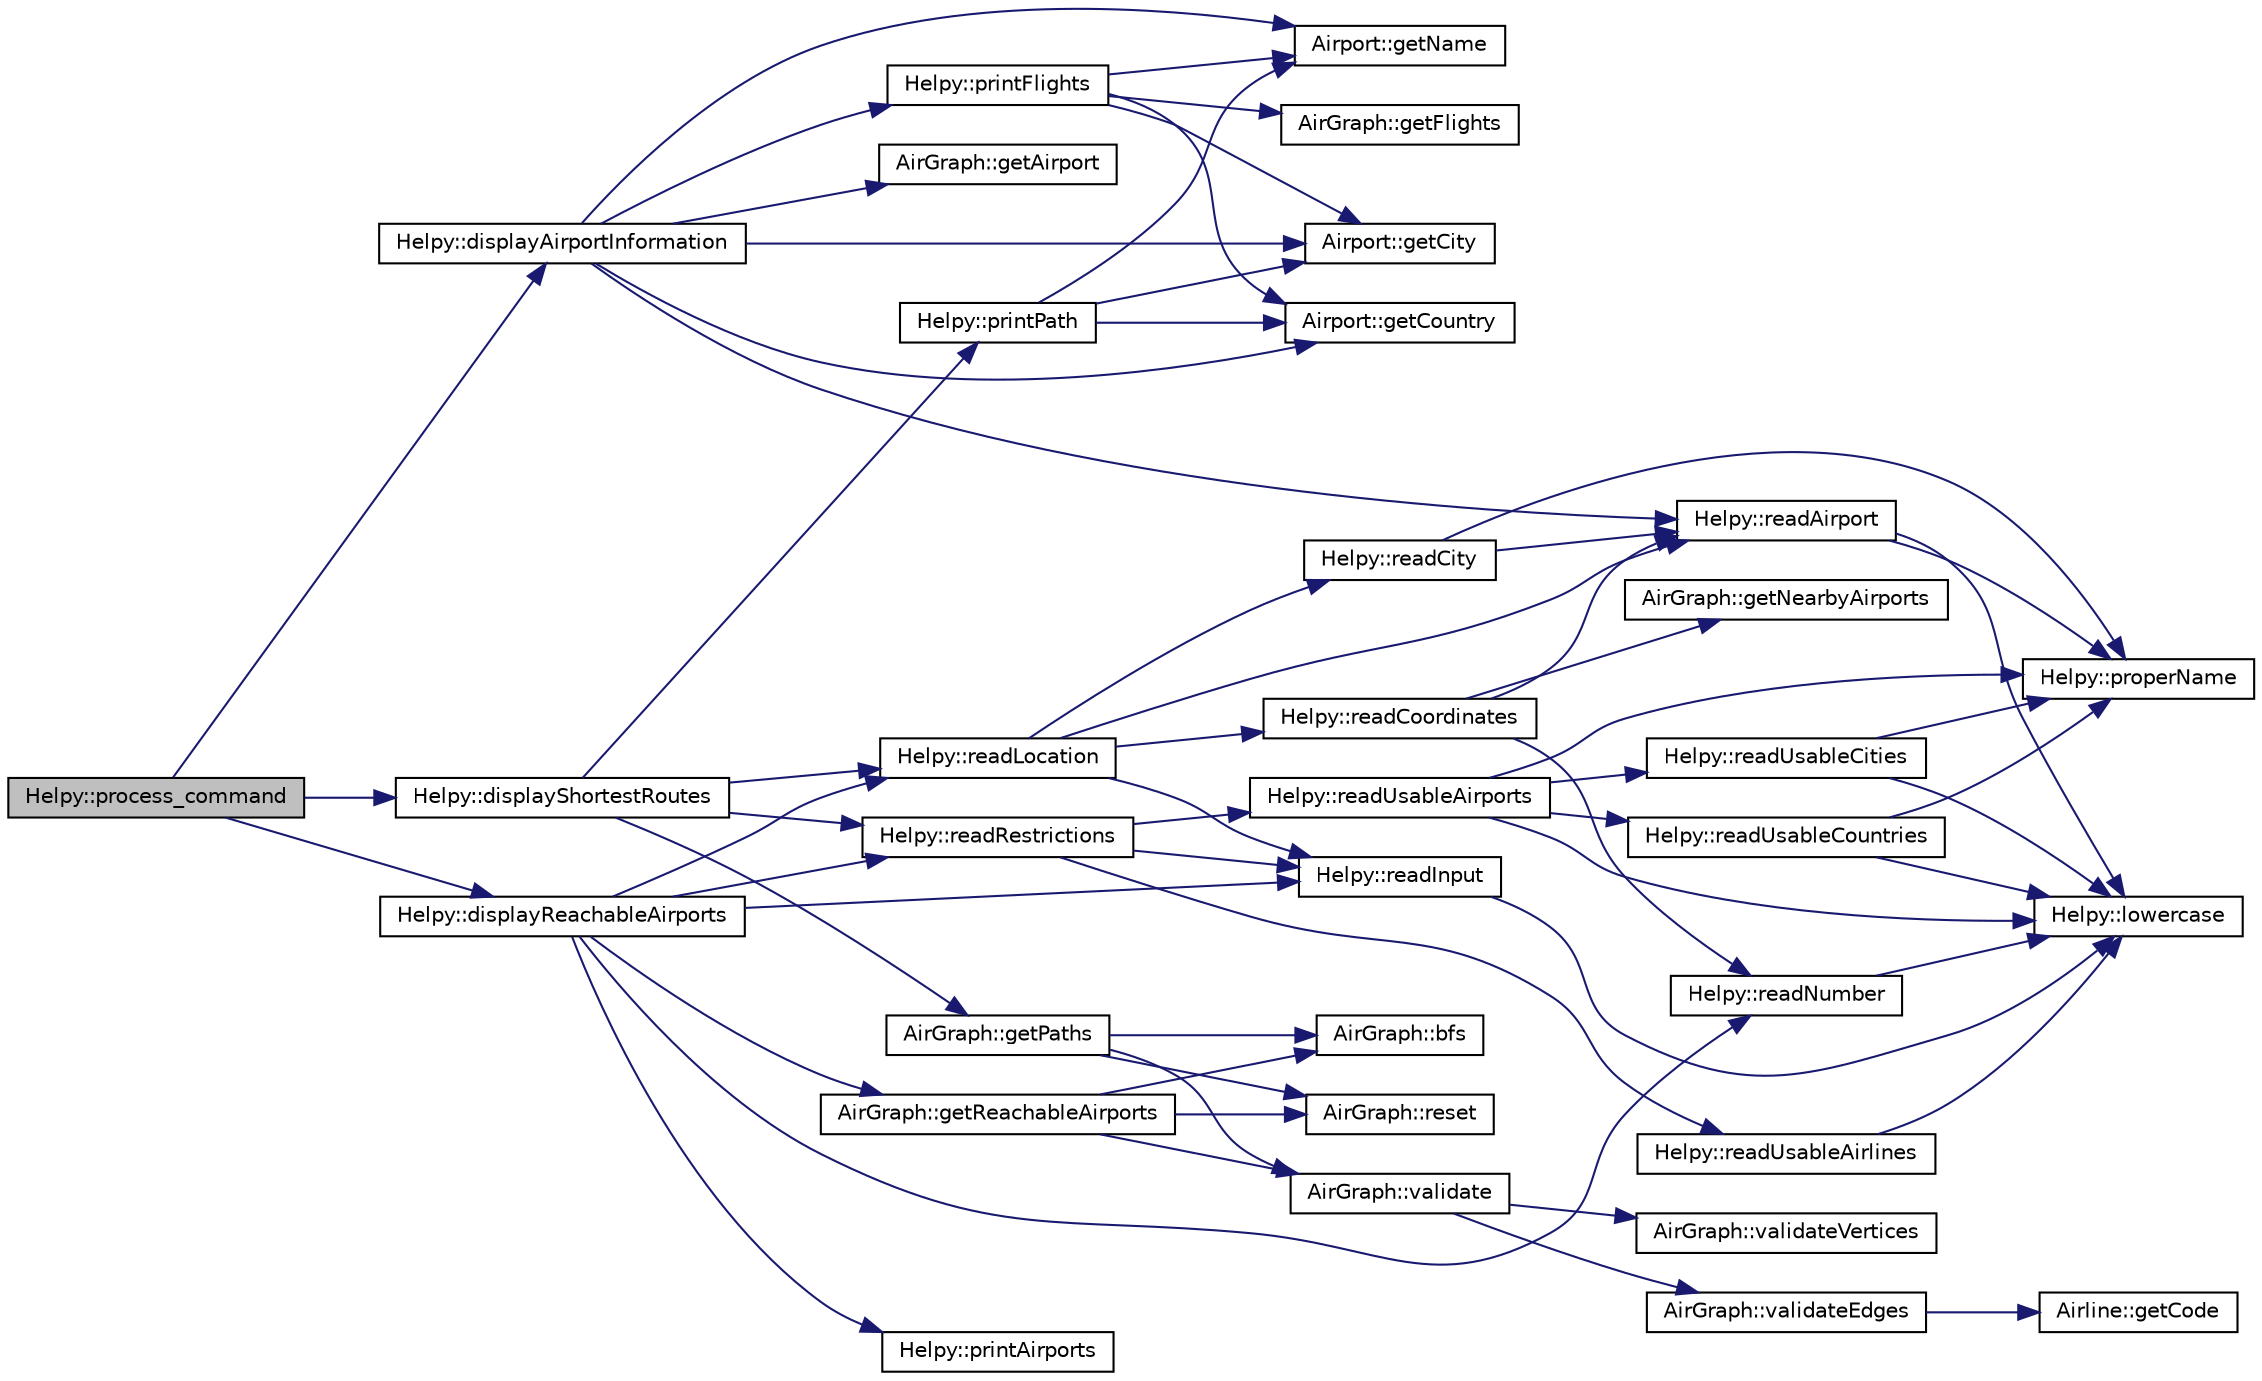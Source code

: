 digraph "Helpy::process_command"
{
 // LATEX_PDF_SIZE
  edge [fontname="Helvetica",fontsize="10",labelfontname="Helvetica",labelfontsize="10"];
  node [fontname="Helvetica",fontsize="10",shape=record];
  rankdir="LR";
  Node1 [label="Helpy::process_command",height=0.2,width=0.4,color="black", fillcolor="grey75", style="filled", fontcolor="black",tooltip="processes the commands that were inputted @complexity O(n^2 * log(n))"];
  Node1 -> Node2 [color="midnightblue",fontsize="10",style="solid"];
  Node2 [label="Helpy::displayAirportInformation",height=0.2,width=0.4,color="black", fillcolor="white", style="filled",URL="$classHelpy.html#aa0039898fad6ba25654635123abe404b",tooltip="displays all the flights you can take on a given Airport, as well as the Airlines that make said flig..."];
  Node2 -> Node3 [color="midnightblue",fontsize="10",style="solid"];
  Node3 [label="AirGraph::getAirport",height=0.2,width=0.4,color="black", fillcolor="white", style="filled",URL="$classAirGraph.html#a769168714ae9dd7ed5403b5deb2d8a64",tooltip="returns the Airport whose code is passed as an argument"];
  Node2 -> Node4 [color="midnightblue",fontsize="10",style="solid"];
  Node4 [label="Airport::getCity",height=0.2,width=0.4,color="black", fillcolor="white", style="filled",URL="$classAirport.html#adff088d0536ead7d1c060c385da03f32",tooltip="returns the city of the Airport"];
  Node2 -> Node5 [color="midnightblue",fontsize="10",style="solid"];
  Node5 [label="Airport::getCountry",height=0.2,width=0.4,color="black", fillcolor="white", style="filled",URL="$classAirport.html#ac0ce4ad3ce71653f13b96e5d40648588",tooltip="returns the country of the Airport"];
  Node2 -> Node6 [color="midnightblue",fontsize="10",style="solid"];
  Node6 [label="Airport::getName",height=0.2,width=0.4,color="black", fillcolor="white", style="filled",URL="$classAirport.html#a93efcd09328d24469d97a81e8048b776",tooltip="returns the name of the Airport"];
  Node2 -> Node7 [color="midnightblue",fontsize="10",style="solid"];
  Node7 [label="Helpy::printFlights",height=0.2,width=0.4,color="black", fillcolor="white", style="filled",URL="$classHelpy.html#a6c78b649974b1d7d3285874a39a6ef3b",tooltip="prints all the flights of an Airport in a table @complexity O(n * |E|)"];
  Node7 -> Node4 [color="midnightblue",fontsize="10",style="solid"];
  Node7 -> Node5 [color="midnightblue",fontsize="10",style="solid"];
  Node7 -> Node8 [color="midnightblue",fontsize="10",style="solid"];
  Node8 [label="AirGraph::getFlights",height=0.2,width=0.4,color="black", fillcolor="white", style="filled",URL="$classAirGraph.html#ac523e3f5214410ee31368d07eed2e0a1",tooltip="returns the flights you can take in an Airport"];
  Node7 -> Node6 [color="midnightblue",fontsize="10",style="solid"];
  Node2 -> Node9 [color="midnightblue",fontsize="10",style="solid"];
  Node9 [label="Helpy::readAirport",height=0.2,width=0.4,color="black", fillcolor="white", style="filled",URL="$classHelpy.html#a07cfd0c52c5be6cea63f5c39161ddaea",tooltip="reads the code/name of an airport from the console @complexity O(n)"];
  Node9 -> Node10 [color="midnightblue",fontsize="10",style="solid"];
  Node10 [label="Helpy::lowercase",height=0.2,width=0.4,color="black", fillcolor="white", style="filled",URL="$classHelpy.html#a555c23037bdcba9c140448908cb67c34",tooltip="turns all the characters of a string into lowercase or uppercase @complexity O(n)"];
  Node9 -> Node11 [color="midnightblue",fontsize="10",style="solid"];
  Node11 [label="Helpy::properName",height=0.2,width=0.4,color="black", fillcolor="white", style="filled",URL="$classHelpy.html#ada23e5d42122289d1fa0d21ba080ec54",tooltip="takes a user inputted string and modifies it so that it becomes well-written @complexity O(n)"];
  Node1 -> Node12 [color="midnightblue",fontsize="10",style="solid"];
  Node12 [label="Helpy::displayReachableAirports",height=0.2,width=0.4,color="black", fillcolor="white", style="filled",URL="$classHelpy.html#a7052e9a5e346e41892c26da08cf9c06e",tooltip="displays all the Airports you can reach from a starting point in a certain number of flights @complex..."];
  Node12 -> Node13 [color="midnightblue",fontsize="10",style="solid"];
  Node13 [label="AirGraph::getReachableAirports",height=0.2,width=0.4,color="black", fillcolor="white", style="filled",URL="$classAirGraph.html#a7e7e60224e445a7b861319312f257955",tooltip="performs a Breadth-First Search to get the Airports you can reach in a certain number of flights @com..."];
  Node13 -> Node14 [color="midnightblue",fontsize="10",style="solid"];
  Node14 [label="AirGraph::bfs",height=0.2,width=0.4,color="black", fillcolor="white", style="filled",URL="$classAirGraph.html#af716d2cfb5177959c3011881f9b4ae81",tooltip="implementation of the Breadth-First Search algorithm that returns the shortest paths (in terms of fli..."];
  Node13 -> Node15 [color="midnightblue",fontsize="10",style="solid"];
  Node15 [label="AirGraph::reset",height=0.2,width=0.4,color="black", fillcolor="white", style="filled",URL="$classAirGraph.html#a32ba540038b3bda18388f4ad5f12f89d",tooltip="sets to 'false' the 'visited' parameter of all vertices @complexity O(|V| + |E|)"];
  Node13 -> Node16 [color="midnightblue",fontsize="10",style="solid"];
  Node16 [label="AirGraph::validate",height=0.2,width=0.4,color="black", fillcolor="white", style="filled",URL="$classAirGraph.html#a65c76b3fe1e64fca3b2ea5a3addae74a",tooltip="checks which vertices and edges are valid @complexity O(|V| + |E|)"];
  Node16 -> Node17 [color="midnightblue",fontsize="10",style="solid"];
  Node17 [label="AirGraph::validateEdges",height=0.2,width=0.4,color="black", fillcolor="white", style="filled",URL="$classAirGraph.html#aa620f24c5ec6942c068d65c5298671d3",tooltip="checks if an edge contains at least one Airline that the user wants to use @complexity O(|E|)"];
  Node17 -> Node18 [color="midnightblue",fontsize="10",style="solid"];
  Node18 [label="Airline::getCode",height=0.2,width=0.4,color="black", fillcolor="white", style="filled",URL="$classAirline.html#a41ef613d6b390c463821b9ae43d9ec84",tooltip="returns the code of the Airline"];
  Node16 -> Node19 [color="midnightblue",fontsize="10",style="solid"];
  Node19 [label="AirGraph::validateVertices",height=0.2,width=0.4,color="black", fillcolor="white", style="filled",URL="$classAirGraph.html#a5bb3526b5868f5643b63b42824245845",tooltip="checks if a vertex should be traversed in the search functions @complexity O(|V|)"];
  Node12 -> Node20 [color="midnightblue",fontsize="10",style="solid"];
  Node20 [label="Helpy::printAirports",height=0.2,width=0.4,color="black", fillcolor="white", style="filled",URL="$classHelpy.html#a0761afdb62981b5448230a2a1bc98ae3",tooltip="prints in a table the name, city and country of the Airports in the argument list @complexity O(n)"];
  Node12 -> Node21 [color="midnightblue",fontsize="10",style="solid"];
  Node21 [label="Helpy::readInput",height=0.2,width=0.4,color="black", fillcolor="white", style="filled",URL="$classHelpy.html#aebbc6852064a21221d3fb054e97aaec3",tooltip="reads a line of user input @complexity O(n^2)"];
  Node21 -> Node10 [color="midnightblue",fontsize="10",style="solid"];
  Node12 -> Node22 [color="midnightblue",fontsize="10",style="solid"];
  Node22 [label="Helpy::readLocation",height=0.2,width=0.4,color="black", fillcolor="white", style="filled",URL="$classHelpy.html#a4423bd1450df0994030a055598d6bd16",tooltip="reads a location based on an airport OR a city OR a country OR coordinates @complexity O(n^2)"];
  Node22 -> Node9 [color="midnightblue",fontsize="10",style="solid"];
  Node22 -> Node23 [color="midnightblue",fontsize="10",style="solid"];
  Node23 [label="Helpy::readCity",height=0.2,width=0.4,color="black", fillcolor="white", style="filled",URL="$classHelpy.html#a66f9885e46902bff5cf52aa44fc4ea77",tooltip="reads the name of a city/country from the console @complexity O(n^2)"];
  Node23 -> Node11 [color="midnightblue",fontsize="10",style="solid"];
  Node23 -> Node9 [color="midnightblue",fontsize="10",style="solid"];
  Node22 -> Node24 [color="midnightblue",fontsize="10",style="solid"];
  Node24 [label="Helpy::readCoordinates",height=0.2,width=0.4,color="black", fillcolor="white", style="filled",URL="$classHelpy.html#af162325450bc145f1936f2d926afe45c",tooltip="reads coordinates from the console and displays the airports nearest that location @complexity O(n^2)"];
  Node24 -> Node25 [color="midnightblue",fontsize="10",style="solid"];
  Node25 [label="AirGraph::getNearbyAirports",height=0.2,width=0.4,color="black", fillcolor="white", style="filled",URL="$classAirGraph.html#a4893275d263f5d39b6c38e26d465a24a",tooltip="gets the Airports nearest the location defined by the pair (lat, lon) @complexity O(|V|)"];
  Node24 -> Node9 [color="midnightblue",fontsize="10",style="solid"];
  Node24 -> Node26 [color="midnightblue",fontsize="10",style="solid"];
  Node26 [label="Helpy::readNumber",height=0.2,width=0.4,color="black", fillcolor="white", style="filled",URL="$classHelpy.html#ab7d64ab16c804e5e5ecaa87246bc82a6",tooltip="reads a number from the console @complexity O(n^2)"];
  Node26 -> Node10 [color="midnightblue",fontsize="10",style="solid"];
  Node22 -> Node21 [color="midnightblue",fontsize="10",style="solid"];
  Node12 -> Node26 [color="midnightblue",fontsize="10",style="solid"];
  Node12 -> Node27 [color="midnightblue",fontsize="10",style="solid"];
  Node27 [label="Helpy::readRestrictions",height=0.2,width=0.4,color="black", fillcolor="white", style="filled",URL="$classHelpy.html#a00ddd92a095c970241a1ae73a195608f",tooltip="reads the Airlines and the Airports the user would like to use @complexity O(n^2)"];
  Node27 -> Node21 [color="midnightblue",fontsize="10",style="solid"];
  Node27 -> Node28 [color="midnightblue",fontsize="10",style="solid"];
  Node28 [label="Helpy::readUsableAirlines",height=0.2,width=0.4,color="black", fillcolor="white", style="filled",URL="$classHelpy.html#ac96f8c02e2d55ed557a221b879d57d43",tooltip="reads from the console the selection of airlines to use @complexity O(n)"];
  Node28 -> Node10 [color="midnightblue",fontsize="10",style="solid"];
  Node27 -> Node29 [color="midnightblue",fontsize="10",style="solid"];
  Node29 [label="Helpy::readUsableAirports",height=0.2,width=0.4,color="black", fillcolor="white", style="filled",URL="$classHelpy.html#a50f67ed10ca5d7255237c81b5098924a",tooltip="reads the airports that the user wants to use @complexity O(n^2)"];
  Node29 -> Node10 [color="midnightblue",fontsize="10",style="solid"];
  Node29 -> Node11 [color="midnightblue",fontsize="10",style="solid"];
  Node29 -> Node30 [color="midnightblue",fontsize="10",style="solid"];
  Node30 [label="Helpy::readUsableCities",height=0.2,width=0.4,color="black", fillcolor="white", style="filled",URL="$classHelpy.html#a6101fe619f9ad4a830253790e6c70d0c",tooltip="reads from the console the selection of cities to consider @complexity O(n^2)"];
  Node30 -> Node10 [color="midnightblue",fontsize="10",style="solid"];
  Node30 -> Node11 [color="midnightblue",fontsize="10",style="solid"];
  Node29 -> Node31 [color="midnightblue",fontsize="10",style="solid"];
  Node31 [label="Helpy::readUsableCountries",height=0.2,width=0.4,color="black", fillcolor="white", style="filled",URL="$classHelpy.html#a4cfecf6a7a1a86dabca06048a7c49274",tooltip="reads from the console the selection of countries to consider @complexity O(n^2)"];
  Node31 -> Node10 [color="midnightblue",fontsize="10",style="solid"];
  Node31 -> Node11 [color="midnightblue",fontsize="10",style="solid"];
  Node1 -> Node32 [color="midnightblue",fontsize="10",style="solid"];
  Node32 [label="Helpy::displayShortestRoutes",height=0.2,width=0.4,color="black", fillcolor="white", style="filled",URL="$classHelpy.html#a55726343e5f6dac4150ca434cd445e70",tooltip="displays the shortest routes you can take from an Airport to another @complexity O(n^2 + |V| + |E|)"];
  Node32 -> Node33 [color="midnightblue",fontsize="10",style="solid"];
  Node33 [label="AirGraph::getPaths",height=0.2,width=0.4,color="black", fillcolor="white", style="filled",URL="$classAirGraph.html#ad65e26b3d20d6d77976d9280a5cc5b34",tooltip="gets all the shortest paths from one Airport to another @complexity O(|V| + |E|)"];
  Node33 -> Node14 [color="midnightblue",fontsize="10",style="solid"];
  Node33 -> Node15 [color="midnightblue",fontsize="10",style="solid"];
  Node33 -> Node16 [color="midnightblue",fontsize="10",style="solid"];
  Node32 -> Node34 [color="midnightblue",fontsize="10",style="solid"];
  Node34 [label="Helpy::printPath",height=0.2,width=0.4,color="black", fillcolor="white", style="filled",URL="$classHelpy.html#a77990e02860a2a30ef77958309f5dc4b",tooltip="prints a table with the information of a path @complexity O(n * |E|), being 'n' the number of Airline..."];
  Node34 -> Node4 [color="midnightblue",fontsize="10",style="solid"];
  Node34 -> Node5 [color="midnightblue",fontsize="10",style="solid"];
  Node34 -> Node6 [color="midnightblue",fontsize="10",style="solid"];
  Node32 -> Node22 [color="midnightblue",fontsize="10",style="solid"];
  Node32 -> Node27 [color="midnightblue",fontsize="10",style="solid"];
}

